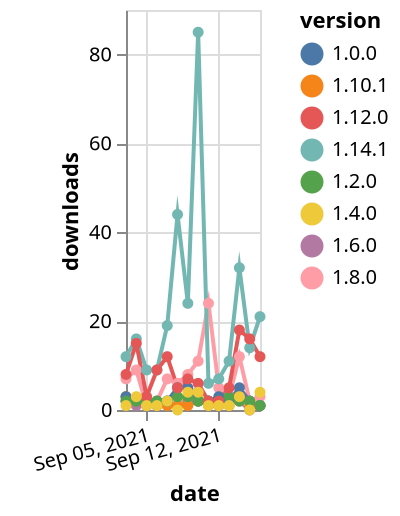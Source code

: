 {"$schema": "https://vega.github.io/schema/vega-lite/v5.json", "description": "A simple bar chart with embedded data.", "data": {"values": [{"date": "2021-09-03", "total": 1747, "delta": 2, "version": "1.6.0"}, {"date": "2021-09-04", "total": 1748, "delta": 1, "version": "1.6.0"}, {"date": "2021-09-05", "total": 1749, "delta": 1, "version": "1.6.0"}, {"date": "2021-09-06", "total": 1750, "delta": 1, "version": "1.6.0"}, {"date": "2021-09-07", "total": 1752, "delta": 2, "version": "1.6.0"}, {"date": "2021-09-08", "total": 1753, "delta": 1, "version": "1.6.0"}, {"date": "2021-09-09", "total": 1755, "delta": 2, "version": "1.6.0"}, {"date": "2021-09-10", "total": 1759, "delta": 4, "version": "1.6.0"}, {"date": "2021-09-11", "total": 1761, "delta": 2, "version": "1.6.0"}, {"date": "2021-09-12", "total": 1762, "delta": 1, "version": "1.6.0"}, {"date": "2021-09-13", "total": 1764, "delta": 2, "version": "1.6.0"}, {"date": "2021-09-14", "total": 1766, "delta": 2, "version": "1.6.0"}, {"date": "2021-09-15", "total": 1766, "delta": 0, "version": "1.6.0"}, {"date": "2021-09-16", "total": 1767, "delta": 1, "version": "1.6.0"}, {"date": "2021-09-03", "total": 1435, "delta": 3, "version": "1.10.1"}, {"date": "2021-09-04", "total": 1437, "delta": 2, "version": "1.10.1"}, {"date": "2021-09-05", "total": 1438, "delta": 1, "version": "1.10.1"}, {"date": "2021-09-06", "total": 1439, "delta": 1, "version": "1.10.1"}, {"date": "2021-09-07", "total": 1440, "delta": 1, "version": "1.10.1"}, {"date": "2021-09-08", "total": 1441, "delta": 1, "version": "1.10.1"}, {"date": "2021-09-09", "total": 1442, "delta": 1, "version": "1.10.1"}, {"date": "2021-09-10", "total": 1444, "delta": 2, "version": "1.10.1"}, {"date": "2021-09-11", "total": 1445, "delta": 1, "version": "1.10.1"}, {"date": "2021-09-12", "total": 1446, "delta": 1, "version": "1.10.1"}, {"date": "2021-09-13", "total": 1447, "delta": 1, "version": "1.10.1"}, {"date": "2021-09-14", "total": 1450, "delta": 3, "version": "1.10.1"}, {"date": "2021-09-15", "total": 1451, "delta": 1, "version": "1.10.1"}, {"date": "2021-09-16", "total": 1452, "delta": 1, "version": "1.10.1"}, {"date": "2021-09-03", "total": 5599, "delta": 7, "version": "1.8.0"}, {"date": "2021-09-04", "total": 5608, "delta": 9, "version": "1.8.0"}, {"date": "2021-09-05", "total": 5609, "delta": 1, "version": "1.8.0"}, {"date": "2021-09-06", "total": 5611, "delta": 2, "version": "1.8.0"}, {"date": "2021-09-07", "total": 5618, "delta": 7, "version": "1.8.0"}, {"date": "2021-09-08", "total": 5624, "delta": 6, "version": "1.8.0"}, {"date": "2021-09-09", "total": 5632, "delta": 8, "version": "1.8.0"}, {"date": "2021-09-10", "total": 5643, "delta": 11, "version": "1.8.0"}, {"date": "2021-09-11", "total": 5667, "delta": 24, "version": "1.8.0"}, {"date": "2021-09-12", "total": 5672, "delta": 5, "version": "1.8.0"}, {"date": "2021-09-13", "total": 5675, "delta": 3, "version": "1.8.0"}, {"date": "2021-09-14", "total": 5687, "delta": 12, "version": "1.8.0"}, {"date": "2021-09-15", "total": 5689, "delta": 2, "version": "1.8.0"}, {"date": "2021-09-16", "total": 5692, "delta": 3, "version": "1.8.0"}, {"date": "2021-09-03", "total": 4112, "delta": 3, "version": "1.0.0"}, {"date": "2021-09-04", "total": 4114, "delta": 2, "version": "1.0.0"}, {"date": "2021-09-05", "total": 4116, "delta": 2, "version": "1.0.0"}, {"date": "2021-09-06", "total": 4118, "delta": 2, "version": "1.0.0"}, {"date": "2021-09-07", "total": 4120, "delta": 2, "version": "1.0.0"}, {"date": "2021-09-08", "total": 4125, "delta": 5, "version": "1.0.0"}, {"date": "2021-09-09", "total": 4130, "delta": 5, "version": "1.0.0"}, {"date": "2021-09-10", "total": 4132, "delta": 2, "version": "1.0.0"}, {"date": "2021-09-11", "total": 4134, "delta": 2, "version": "1.0.0"}, {"date": "2021-09-12", "total": 4137, "delta": 3, "version": "1.0.0"}, {"date": "2021-09-13", "total": 4139, "delta": 2, "version": "1.0.0"}, {"date": "2021-09-14", "total": 4144, "delta": 5, "version": "1.0.0"}, {"date": "2021-09-15", "total": 4146, "delta": 2, "version": "1.0.0"}, {"date": "2021-09-16", "total": 4147, "delta": 1, "version": "1.0.0"}, {"date": "2021-09-03", "total": 2810, "delta": 2, "version": "1.2.0"}, {"date": "2021-09-04", "total": 2812, "delta": 2, "version": "1.2.0"}, {"date": "2021-09-05", "total": 2814, "delta": 2, "version": "1.2.0"}, {"date": "2021-09-06", "total": 2816, "delta": 2, "version": "1.2.0"}, {"date": "2021-09-07", "total": 2818, "delta": 2, "version": "1.2.0"}, {"date": "2021-09-08", "total": 2821, "delta": 3, "version": "1.2.0"}, {"date": "2021-09-09", "total": 2824, "delta": 3, "version": "1.2.0"}, {"date": "2021-09-10", "total": 2826, "delta": 2, "version": "1.2.0"}, {"date": "2021-09-11", "total": 2828, "delta": 2, "version": "1.2.0"}, {"date": "2021-09-12", "total": 2830, "delta": 2, "version": "1.2.0"}, {"date": "2021-09-13", "total": 2833, "delta": 3, "version": "1.2.0"}, {"date": "2021-09-14", "total": 2835, "delta": 2, "version": "1.2.0"}, {"date": "2021-09-15", "total": 2837, "delta": 2, "version": "1.2.0"}, {"date": "2021-09-16", "total": 2838, "delta": 1, "version": "1.2.0"}, {"date": "2021-09-03", "total": 1092, "delta": 12, "version": "1.14.1"}, {"date": "2021-09-04", "total": 1108, "delta": 16, "version": "1.14.1"}, {"date": "2021-09-05", "total": 1117, "delta": 9, "version": "1.14.1"}, {"date": "2021-09-06", "total": 1126, "delta": 9, "version": "1.14.1"}, {"date": "2021-09-07", "total": 1145, "delta": 19, "version": "1.14.1"}, {"date": "2021-09-08", "total": 1189, "delta": 44, "version": "1.14.1"}, {"date": "2021-09-09", "total": 1213, "delta": 24, "version": "1.14.1"}, {"date": "2021-09-10", "total": 1298, "delta": 85, "version": "1.14.1"}, {"date": "2021-09-11", "total": 1304, "delta": 6, "version": "1.14.1"}, {"date": "2021-09-12", "total": 1311, "delta": 7, "version": "1.14.1"}, {"date": "2021-09-13", "total": 1322, "delta": 11, "version": "1.14.1"}, {"date": "2021-09-14", "total": 1354, "delta": 32, "version": "1.14.1"}, {"date": "2021-09-15", "total": 1368, "delta": 14, "version": "1.14.1"}, {"date": "2021-09-16", "total": 1389, "delta": 21, "version": "1.14.1"}, {"date": "2021-09-03", "total": 3275, "delta": 8, "version": "1.12.0"}, {"date": "2021-09-04", "total": 3290, "delta": 15, "version": "1.12.0"}, {"date": "2021-09-05", "total": 3293, "delta": 3, "version": "1.12.0"}, {"date": "2021-09-06", "total": 3302, "delta": 9, "version": "1.12.0"}, {"date": "2021-09-07", "total": 3314, "delta": 12, "version": "1.12.0"}, {"date": "2021-09-08", "total": 3319, "delta": 5, "version": "1.12.0"}, {"date": "2021-09-09", "total": 3326, "delta": 7, "version": "1.12.0"}, {"date": "2021-09-10", "total": 3332, "delta": 6, "version": "1.12.0"}, {"date": "2021-09-11", "total": 3334, "delta": 2, "version": "1.12.0"}, {"date": "2021-09-12", "total": 3336, "delta": 2, "version": "1.12.0"}, {"date": "2021-09-13", "total": 3341, "delta": 5, "version": "1.12.0"}, {"date": "2021-09-14", "total": 3359, "delta": 18, "version": "1.12.0"}, {"date": "2021-09-15", "total": 3375, "delta": 16, "version": "1.12.0"}, {"date": "2021-09-16", "total": 3387, "delta": 12, "version": "1.12.0"}, {"date": "2021-09-03", "total": 2620, "delta": 1, "version": "1.4.0"}, {"date": "2021-09-04", "total": 2623, "delta": 3, "version": "1.4.0"}, {"date": "2021-09-05", "total": 2624, "delta": 1, "version": "1.4.0"}, {"date": "2021-09-06", "total": 2625, "delta": 1, "version": "1.4.0"}, {"date": "2021-09-07", "total": 2627, "delta": 2, "version": "1.4.0"}, {"date": "2021-09-08", "total": 2627, "delta": 0, "version": "1.4.0"}, {"date": "2021-09-09", "total": 2631, "delta": 4, "version": "1.4.0"}, {"date": "2021-09-10", "total": 2635, "delta": 4, "version": "1.4.0"}, {"date": "2021-09-11", "total": 2636, "delta": 1, "version": "1.4.0"}, {"date": "2021-09-12", "total": 2637, "delta": 1, "version": "1.4.0"}, {"date": "2021-09-13", "total": 2638, "delta": 1, "version": "1.4.0"}, {"date": "2021-09-14", "total": 2641, "delta": 3, "version": "1.4.0"}, {"date": "2021-09-15", "total": 2641, "delta": 0, "version": "1.4.0"}, {"date": "2021-09-16", "total": 2645, "delta": 4, "version": "1.4.0"}]}, "width": "container", "mark": {"type": "line", "point": {"filled": true}}, "encoding": {"x": {"field": "date", "type": "temporal", "timeUnit": "yearmonthdate", "title": "date", "axis": {"labelAngle": -15}}, "y": {"field": "delta", "type": "quantitative", "title": "downloads"}, "color": {"field": "version", "type": "nominal"}, "tooltip": {"field": "delta"}}}